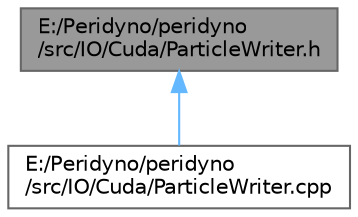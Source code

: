 digraph "E:/Peridyno/peridyno/src/IO/Cuda/ParticleWriter.h"
{
 // LATEX_PDF_SIZE
  bgcolor="transparent";
  edge [fontname=Helvetica,fontsize=10,labelfontname=Helvetica,labelfontsize=10];
  node [fontname=Helvetica,fontsize=10,shape=box,height=0.2,width=0.4];
  Node1 [id="Node000001",label="E:/Peridyno/peridyno\l/src/IO/Cuda/ParticleWriter.h",height=0.2,width=0.4,color="gray40", fillcolor="grey60", style="filled", fontcolor="black",tooltip=" "];
  Node1 -> Node2 [id="edge1_Node000001_Node000002",dir="back",color="steelblue1",style="solid",tooltip=" "];
  Node2 [id="Node000002",label="E:/Peridyno/peridyno\l/src/IO/Cuda/ParticleWriter.cpp",height=0.2,width=0.4,color="grey40", fillcolor="white", style="filled",URL="$_particle_writer_8cpp.html",tooltip=" "];
}
